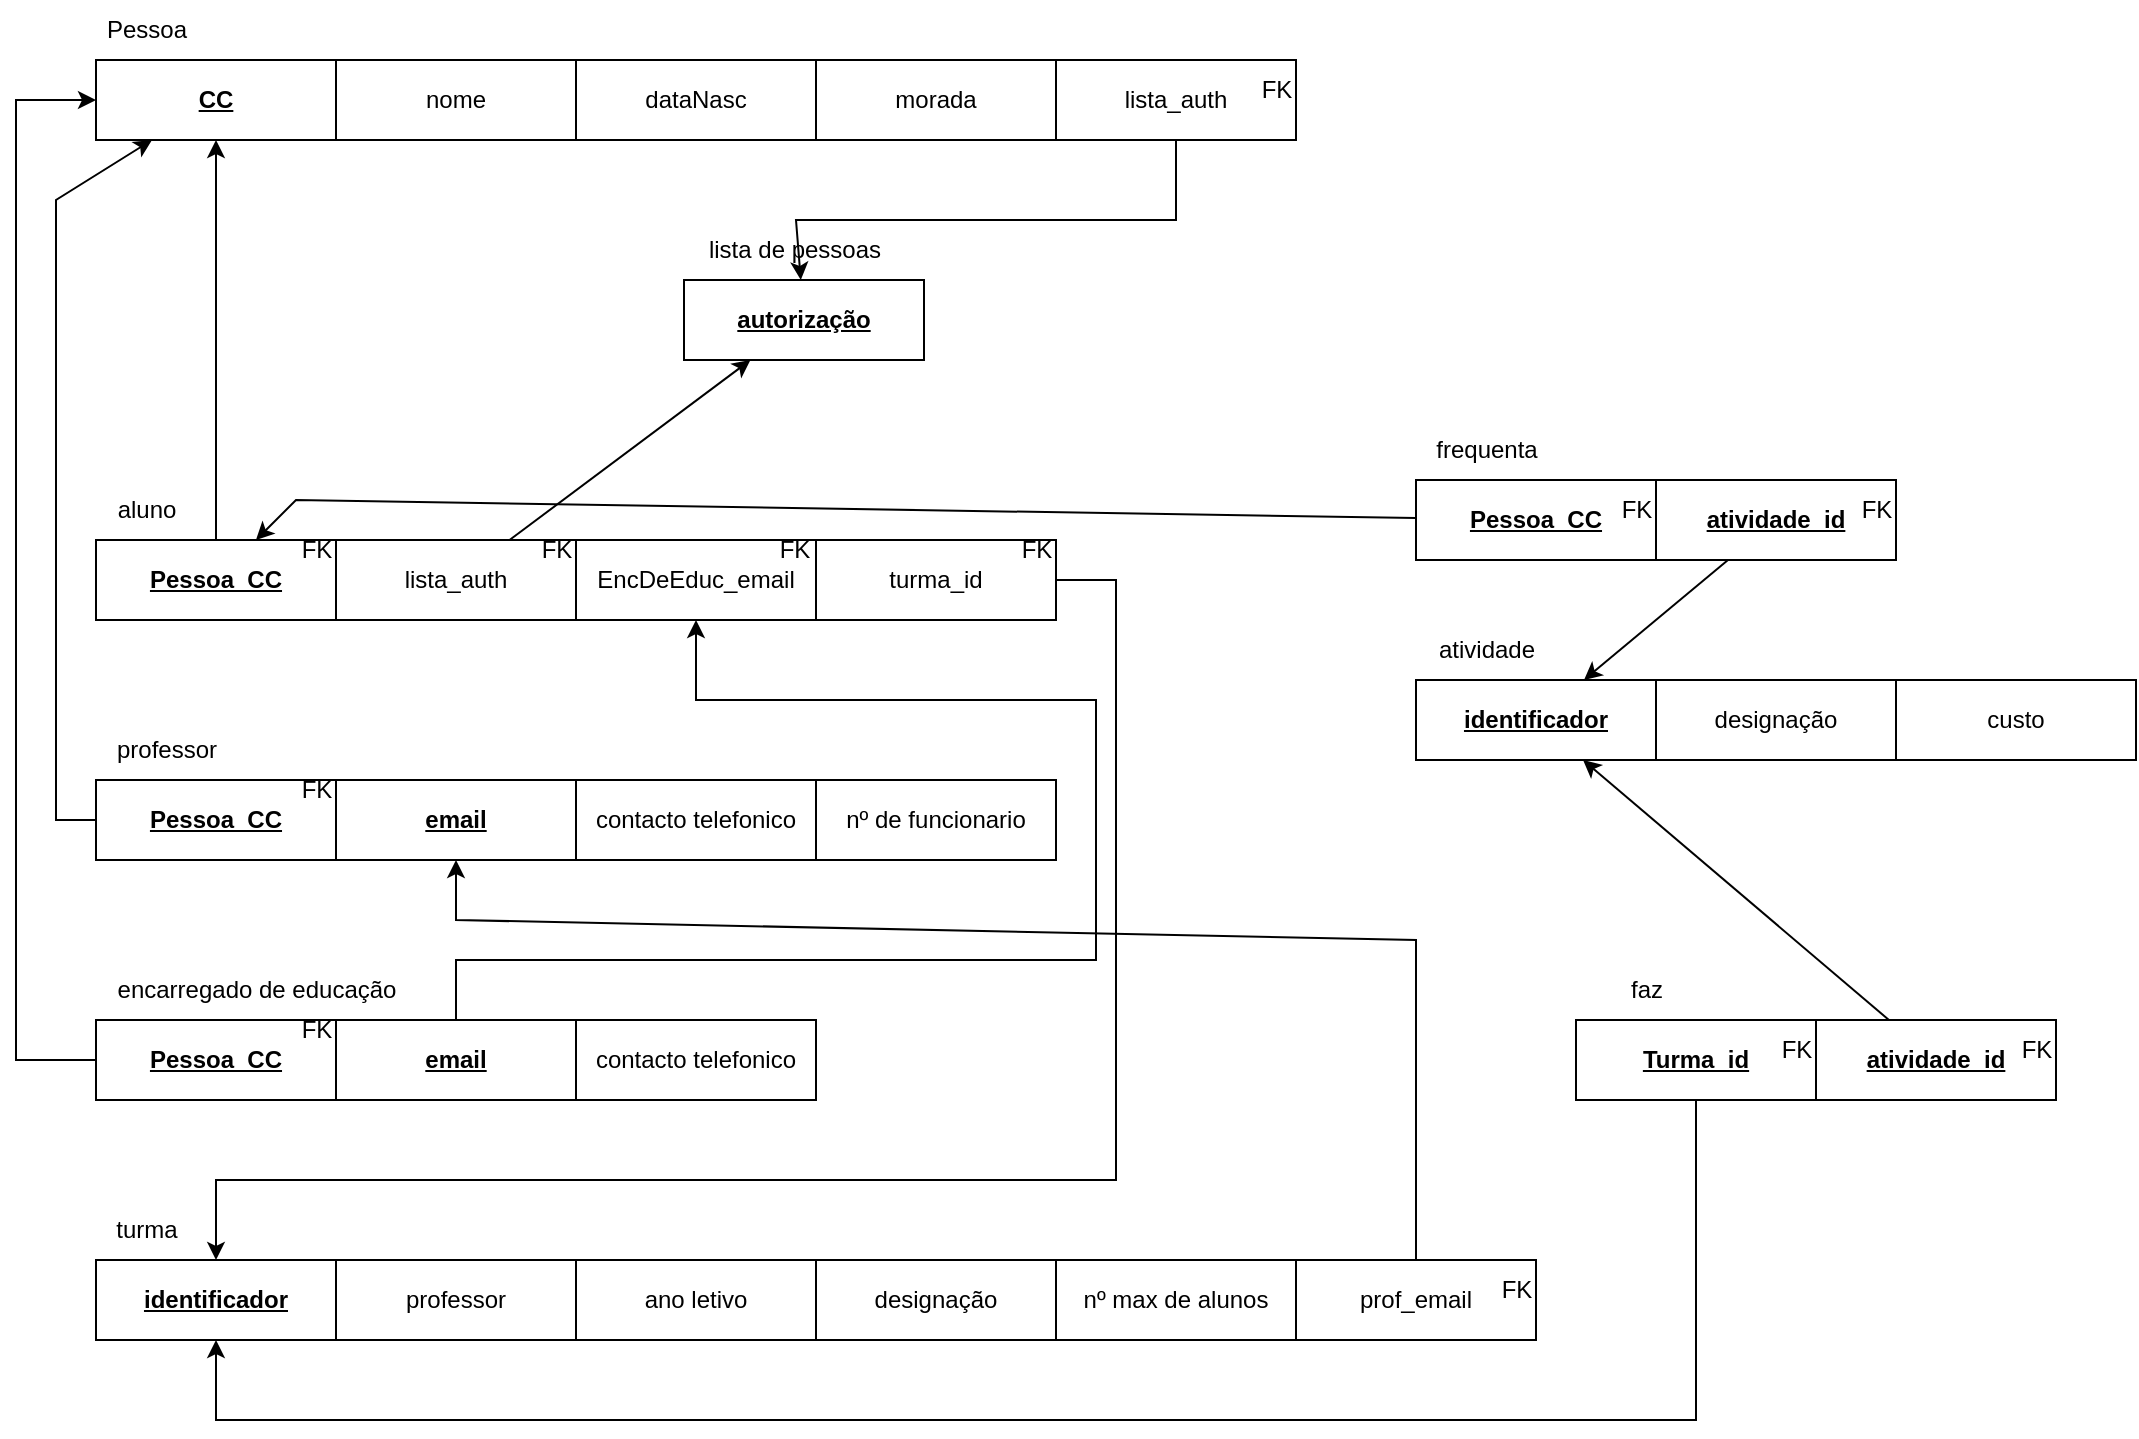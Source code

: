 <mxfile version="26.1.0">
  <diagram name="Página-1" id="LvDKaR3x03JNAOJbu2ng">
    <mxGraphModel dx="1295" dy="1293" grid="1" gridSize="10" guides="1" tooltips="1" connect="1" arrows="1" fold="1" page="1" pageScale="1" pageWidth="827" pageHeight="1169" math="0" shadow="0">
      <root>
        <mxCell id="0" />
        <mxCell id="1" parent="0" />
        <mxCell id="uO52-fIusSebnsXsC91t-1" value="&lt;b&gt;&lt;u&gt;CC&lt;/u&gt;&lt;/b&gt;" style="rounded=0;whiteSpace=wrap;html=1;" parent="1" vertex="1">
          <mxGeometry x="120" y="160" width="120" height="40" as="geometry" />
        </mxCell>
        <mxCell id="uO52-fIusSebnsXsC91t-2" value="Pessoa" style="text;html=1;align=center;verticalAlign=middle;resizable=0;points=[];autosize=1;strokeColor=none;fillColor=none;" parent="1" vertex="1">
          <mxGeometry x="115" y="130" width="60" height="30" as="geometry" />
        </mxCell>
        <mxCell id="uO52-fIusSebnsXsC91t-3" value="nome" style="rounded=0;whiteSpace=wrap;html=1;" parent="1" vertex="1">
          <mxGeometry x="240" y="160" width="120" height="40" as="geometry" />
        </mxCell>
        <mxCell id="wK09vMMY8XHoyK0epdqR-1" value="lista_auth" style="rounded=0;whiteSpace=wrap;html=1;" vertex="1" parent="1">
          <mxGeometry x="240" y="400" width="120" height="40" as="geometry" />
        </mxCell>
        <mxCell id="wK09vMMY8XHoyK0epdqR-2" value="aluno" style="text;html=1;align=center;verticalAlign=middle;resizable=0;points=[];autosize=1;strokeColor=none;fillColor=none;" vertex="1" parent="1">
          <mxGeometry x="120" y="370" width="50" height="30" as="geometry" />
        </mxCell>
        <mxCell id="wK09vMMY8XHoyK0epdqR-3" value="EncDeEduc_email" style="rounded=0;whiteSpace=wrap;html=1;" vertex="1" parent="1">
          <mxGeometry x="360" y="400" width="120" height="40" as="geometry" />
        </mxCell>
        <mxCell id="wK09vMMY8XHoyK0epdqR-4" value="&lt;u&gt;&lt;b&gt;email&lt;/b&gt;&lt;/u&gt;" style="rounded=0;whiteSpace=wrap;html=1;" vertex="1" parent="1">
          <mxGeometry x="240" y="520" width="120" height="40" as="geometry" />
        </mxCell>
        <mxCell id="wK09vMMY8XHoyK0epdqR-5" value="professor" style="text;html=1;align=center;verticalAlign=middle;resizable=0;points=[];autosize=1;strokeColor=none;fillColor=none;" vertex="1" parent="1">
          <mxGeometry x="120" y="490" width="70" height="30" as="geometry" />
        </mxCell>
        <mxCell id="wK09vMMY8XHoyK0epdqR-6" value="contacto telefonico" style="rounded=0;whiteSpace=wrap;html=1;" vertex="1" parent="1">
          <mxGeometry x="360" y="520" width="120" height="40" as="geometry" />
        </mxCell>
        <mxCell id="wK09vMMY8XHoyK0epdqR-7" value="&lt;b&gt;&lt;u&gt;email&lt;/u&gt;&lt;/b&gt;" style="rounded=0;whiteSpace=wrap;html=1;" vertex="1" parent="1">
          <mxGeometry x="240" y="640" width="120" height="40" as="geometry" />
        </mxCell>
        <mxCell id="wK09vMMY8XHoyK0epdqR-8" value="encarregado de educação" style="text;html=1;align=center;verticalAlign=middle;resizable=0;points=[];autosize=1;strokeColor=none;fillColor=none;" vertex="1" parent="1">
          <mxGeometry x="120" y="610" width="160" height="30" as="geometry" />
        </mxCell>
        <mxCell id="wK09vMMY8XHoyK0epdqR-9" value="contacto telefonico" style="rounded=0;whiteSpace=wrap;html=1;" vertex="1" parent="1">
          <mxGeometry x="360" y="640" width="120" height="40" as="geometry" />
        </mxCell>
        <mxCell id="wK09vMMY8XHoyK0epdqR-10" value="&lt;b&gt;&lt;u&gt;identificador&lt;/u&gt;&lt;/b&gt;" style="rounded=0;whiteSpace=wrap;html=1;" vertex="1" parent="1">
          <mxGeometry x="120" y="760" width="120" height="40" as="geometry" />
        </mxCell>
        <mxCell id="wK09vMMY8XHoyK0epdqR-11" value="turma" style="text;html=1;align=center;verticalAlign=middle;resizable=0;points=[];autosize=1;strokeColor=none;fillColor=none;" vertex="1" parent="1">
          <mxGeometry x="120" y="730" width="50" height="30" as="geometry" />
        </mxCell>
        <mxCell id="wK09vMMY8XHoyK0epdqR-12" value="professor" style="rounded=0;whiteSpace=wrap;html=1;" vertex="1" parent="1">
          <mxGeometry x="240" y="760" width="120" height="40" as="geometry" />
        </mxCell>
        <mxCell id="wK09vMMY8XHoyK0epdqR-14" value="atividade" style="text;html=1;align=center;verticalAlign=middle;resizable=0;points=[];autosize=1;strokeColor=none;fillColor=none;" vertex="1" parent="1">
          <mxGeometry x="780" y="440" width="70" height="30" as="geometry" />
        </mxCell>
        <mxCell id="wK09vMMY8XHoyK0epdqR-15" value="custo" style="rounded=0;whiteSpace=wrap;html=1;" vertex="1" parent="1">
          <mxGeometry x="1020" y="470" width="120" height="40" as="geometry" />
        </mxCell>
        <mxCell id="wK09vMMY8XHoyK0epdqR-16" value="morada" style="rounded=0;whiteSpace=wrap;html=1;" vertex="1" parent="1">
          <mxGeometry x="480" y="160" width="120" height="40" as="geometry" />
        </mxCell>
        <mxCell id="wK09vMMY8XHoyK0epdqR-17" value="dataNasc" style="rounded=0;whiteSpace=wrap;html=1;" vertex="1" parent="1">
          <mxGeometry x="360" y="160" width="120" height="40" as="geometry" />
        </mxCell>
        <mxCell id="wK09vMMY8XHoyK0epdqR-18" value="&lt;u&gt;&lt;b&gt;autorização&lt;/b&gt;&lt;/u&gt;" style="rounded=0;whiteSpace=wrap;html=1;" vertex="1" parent="1">
          <mxGeometry x="414" y="270" width="120" height="40" as="geometry" />
        </mxCell>
        <mxCell id="wK09vMMY8XHoyK0epdqR-19" value="lista de pessoas" style="text;html=1;align=center;verticalAlign=middle;resizable=0;points=[];autosize=1;strokeColor=none;fillColor=none;" vertex="1" parent="1">
          <mxGeometry x="414" y="240" width="110" height="30" as="geometry" />
        </mxCell>
        <mxCell id="wK09vMMY8XHoyK0epdqR-21" value="lista_auth" style="rounded=0;whiteSpace=wrap;html=1;" vertex="1" parent="1">
          <mxGeometry x="600" y="160" width="120" height="40" as="geometry" />
        </mxCell>
        <mxCell id="wK09vMMY8XHoyK0epdqR-22" value="" style="endArrow=classic;html=1;rounded=0;" edge="1" parent="1" source="wK09vMMY8XHoyK0epdqR-21" target="wK09vMMY8XHoyK0epdqR-18">
          <mxGeometry width="50" height="50" relative="1" as="geometry">
            <mxPoint x="420" y="270" as="sourcePoint" />
            <mxPoint x="370" y="320" as="targetPoint" />
            <Array as="points">
              <mxPoint x="660" y="240" />
              <mxPoint x="470" y="240" />
            </Array>
          </mxGeometry>
        </mxCell>
        <mxCell id="wK09vMMY8XHoyK0epdqR-23" value="" style="endArrow=classic;html=1;rounded=0;" edge="1" parent="1" source="wK09vMMY8XHoyK0epdqR-1" target="wK09vMMY8XHoyK0epdqR-18">
          <mxGeometry width="50" height="50" relative="1" as="geometry">
            <mxPoint x="340" y="480" as="sourcePoint" />
            <mxPoint x="390" y="430" as="targetPoint" />
          </mxGeometry>
        </mxCell>
        <mxCell id="wK09vMMY8XHoyK0epdqR-24" value="FK" style="text;html=1;align=center;verticalAlign=middle;resizable=0;points=[];autosize=1;strokeColor=none;fillColor=none;" vertex="1" parent="1">
          <mxGeometry x="330" y="390" width="40" height="30" as="geometry" />
        </mxCell>
        <mxCell id="wK09vMMY8XHoyK0epdqR-25" value="FK" style="text;html=1;align=center;verticalAlign=middle;resizable=0;points=[];autosize=1;strokeColor=none;fillColor=none;" vertex="1" parent="1">
          <mxGeometry x="690" y="160" width="40" height="30" as="geometry" />
        </mxCell>
        <mxCell id="wK09vMMY8XHoyK0epdqR-26" value="nº de funcionario" style="rounded=0;whiteSpace=wrap;html=1;" vertex="1" parent="1">
          <mxGeometry x="480" y="520" width="120" height="40" as="geometry" />
        </mxCell>
        <mxCell id="wK09vMMY8XHoyK0epdqR-27" value="designação&lt;span style=&quot;color: rgba(0, 0, 0, 0); font-family: monospace; font-size: 0px; text-align: start; text-wrap-mode: nowrap;&quot;&gt;%3CmxGraphModel%3E%3Croot%3E%3CmxCell%20id%3D%220%22%2F%3E%3CmxCell%20id%3D%221%22%20parent%3D%220%22%2F%3E%3CmxCell%20id%3D%222%22%20value%3D%22xx%22%20style%3D%22rounded%3D0%3BwhiteSpace%3Dwrap%3Bhtml%3D1%3B%22%20vertex%3D%221%22%20parent%3D%221%22%3E%3CmxGeometry%20x%3D%22240%22%20y%3D%22880%22%20width%3D%22120%22%20height%3D%2240%22%20as%3D%22geometry%22%2F%3E%3C%2FmxCell%3E%3C%2Froot%3E%3C%2FmxGraphModel%3E&lt;/span&gt;" style="rounded=0;whiteSpace=wrap;html=1;" vertex="1" parent="1">
          <mxGeometry x="480" y="760" width="120" height="40" as="geometry" />
        </mxCell>
        <mxCell id="wK09vMMY8XHoyK0epdqR-28" value="ano letivo" style="rounded=0;whiteSpace=wrap;html=1;" vertex="1" parent="1">
          <mxGeometry x="360" y="760" width="120" height="40" as="geometry" />
        </mxCell>
        <mxCell id="wK09vMMY8XHoyK0epdqR-29" value="nº max de alunos" style="rounded=0;whiteSpace=wrap;html=1;" vertex="1" parent="1">
          <mxGeometry x="600" y="760" width="120" height="40" as="geometry" />
        </mxCell>
        <mxCell id="wK09vMMY8XHoyK0epdqR-30" value="&lt;b&gt;&lt;u&gt;identificador&lt;/u&gt;&lt;/b&gt;" style="rounded=0;whiteSpace=wrap;html=1;" vertex="1" parent="1">
          <mxGeometry x="780" y="470" width="120" height="40" as="geometry" />
        </mxCell>
        <mxCell id="wK09vMMY8XHoyK0epdqR-31" value="designação&lt;span style=&quot;color: rgba(0, 0, 0, 0); font-family: monospace; font-size: 0px; text-align: start; text-wrap-mode: nowrap;&quot;&gt;%3CmxGraphModel%3E%3Croot%3E%3CmxCell%20id%3D%220%22%2F%3E%3CmxCell%20id%3D%221%22%20parent%3D%220%22%2F%3E%3CmxCell%20id%3D%222%22%20value%3D%22xx%22%20style%3D%22rounded%3D0%3BwhiteSpace%3Dwrap%3Bhtml%3D1%3B%22%20vertex%3D%221%22%20parent%3D%221%22%3E%3CmxGeometry%20x%3D%22240%22%20y%3D%22880%22%20width%3D%22120%22%20height%3D%2240%22%20as%3D%22geometry%22%2F%3E%3C%2FmxCell%3E%3C%2Froot%3E%3C%2FmxGraphModel%3E&lt;/span&gt;" style="rounded=0;whiteSpace=wrap;html=1;" vertex="1" parent="1">
          <mxGeometry x="900" y="470" width="120" height="40" as="geometry" />
        </mxCell>
        <mxCell id="wK09vMMY8XHoyK0epdqR-32" value="" style="endArrow=classic;html=1;rounded=0;" edge="1" parent="1" source="wK09vMMY8XHoyK0epdqR-7" target="wK09vMMY8XHoyK0epdqR-3">
          <mxGeometry width="50" height="50" relative="1" as="geometry">
            <mxPoint x="340" y="480" as="sourcePoint" />
            <mxPoint x="390" y="430" as="targetPoint" />
            <Array as="points">
              <mxPoint x="300" y="610" />
              <mxPoint x="620" y="610" />
              <mxPoint x="620" y="480" />
              <mxPoint x="420" y="480" />
            </Array>
          </mxGeometry>
        </mxCell>
        <mxCell id="wK09vMMY8XHoyK0epdqR-33" value="FK" style="text;html=1;align=center;verticalAlign=middle;resizable=0;points=[];autosize=1;strokeColor=none;fillColor=none;" vertex="1" parent="1">
          <mxGeometry x="449" y="390" width="40" height="30" as="geometry" />
        </mxCell>
        <mxCell id="wK09vMMY8XHoyK0epdqR-34" value="&lt;b&gt;&lt;u&gt;Pessoa_CC&lt;/u&gt;&lt;/b&gt;" style="rounded=0;whiteSpace=wrap;html=1;" vertex="1" parent="1">
          <mxGeometry x="120" y="400" width="120" height="40" as="geometry" />
        </mxCell>
        <mxCell id="wK09vMMY8XHoyK0epdqR-35" value="&lt;b&gt;&lt;u&gt;Pessoa_CC&lt;/u&gt;&lt;/b&gt;" style="rounded=0;whiteSpace=wrap;html=1;" vertex="1" parent="1">
          <mxGeometry x="120" y="520" width="120" height="40" as="geometry" />
        </mxCell>
        <mxCell id="wK09vMMY8XHoyK0epdqR-36" value="&lt;b&gt;&lt;u&gt;Pessoa_CC&lt;/u&gt;&lt;/b&gt;" style="rounded=0;whiteSpace=wrap;html=1;" vertex="1" parent="1">
          <mxGeometry x="120" y="640" width="120" height="40" as="geometry" />
        </mxCell>
        <mxCell id="wK09vMMY8XHoyK0epdqR-37" value="" style="endArrow=classic;html=1;rounded=0;" edge="1" parent="1" source="wK09vMMY8XHoyK0epdqR-34" target="uO52-fIusSebnsXsC91t-1">
          <mxGeometry width="50" height="50" relative="1" as="geometry">
            <mxPoint x="340" y="480" as="sourcePoint" />
            <mxPoint x="390" y="430" as="targetPoint" />
          </mxGeometry>
        </mxCell>
        <mxCell id="wK09vMMY8XHoyK0epdqR-38" value="" style="endArrow=classic;html=1;rounded=0;" edge="1" parent="1" source="wK09vMMY8XHoyK0epdqR-35" target="uO52-fIusSebnsXsC91t-1">
          <mxGeometry width="50" height="50" relative="1" as="geometry">
            <mxPoint x="115" y="510" as="sourcePoint" />
            <mxPoint x="115" y="190" as="targetPoint" />
            <Array as="points">
              <mxPoint x="100" y="540" />
              <mxPoint x="100" y="230" />
            </Array>
          </mxGeometry>
        </mxCell>
        <mxCell id="wK09vMMY8XHoyK0epdqR-39" value="" style="endArrow=classic;html=1;rounded=0;" edge="1" parent="1" source="wK09vMMY8XHoyK0epdqR-36" target="uO52-fIusSebnsXsC91t-1">
          <mxGeometry width="50" height="50" relative="1" as="geometry">
            <mxPoint x="100" y="675" as="sourcePoint" />
            <mxPoint x="128" y="335" as="targetPoint" />
            <Array as="points">
              <mxPoint x="80" y="660" />
              <mxPoint x="80" y="180" />
            </Array>
          </mxGeometry>
        </mxCell>
        <mxCell id="wK09vMMY8XHoyK0epdqR-40" value="turma_id" style="rounded=0;whiteSpace=wrap;html=1;" vertex="1" parent="1">
          <mxGeometry x="480" y="400" width="120" height="40" as="geometry" />
        </mxCell>
        <mxCell id="wK09vMMY8XHoyK0epdqR-41" value="FK" style="text;html=1;align=center;verticalAlign=middle;resizable=0;points=[];autosize=1;strokeColor=none;fillColor=none;" vertex="1" parent="1">
          <mxGeometry x="570" y="390" width="40" height="30" as="geometry" />
        </mxCell>
        <mxCell id="wK09vMMY8XHoyK0epdqR-42" value="FK" style="text;html=1;align=center;verticalAlign=middle;resizable=0;points=[];autosize=1;strokeColor=none;fillColor=none;" vertex="1" parent="1">
          <mxGeometry x="210" y="390" width="40" height="30" as="geometry" />
        </mxCell>
        <mxCell id="wK09vMMY8XHoyK0epdqR-43" value="FK" style="text;html=1;align=center;verticalAlign=middle;resizable=0;points=[];autosize=1;strokeColor=none;fillColor=none;" vertex="1" parent="1">
          <mxGeometry x="210" y="510" width="40" height="30" as="geometry" />
        </mxCell>
        <mxCell id="wK09vMMY8XHoyK0epdqR-44" value="FK" style="text;html=1;align=center;verticalAlign=middle;resizable=0;points=[];autosize=1;strokeColor=none;fillColor=none;" vertex="1" parent="1">
          <mxGeometry x="210" y="630" width="40" height="30" as="geometry" />
        </mxCell>
        <mxCell id="wK09vMMY8XHoyK0epdqR-45" value="" style="endArrow=classic;html=1;rounded=0;" edge="1" parent="1" source="wK09vMMY8XHoyK0epdqR-40" target="wK09vMMY8XHoyK0epdqR-10">
          <mxGeometry width="50" height="50" relative="1" as="geometry">
            <mxPoint x="310" y="540" as="sourcePoint" />
            <mxPoint x="360" y="490" as="targetPoint" />
            <Array as="points">
              <mxPoint x="630" y="420" />
              <mxPoint x="630" y="720" />
              <mxPoint x="180" y="720" />
            </Array>
          </mxGeometry>
        </mxCell>
        <mxCell id="wK09vMMY8XHoyK0epdqR-47" value="frequenta" style="text;html=1;align=center;verticalAlign=middle;resizable=0;points=[];autosize=1;strokeColor=none;fillColor=none;" vertex="1" parent="1">
          <mxGeometry x="780" y="340" width="70" height="30" as="geometry" />
        </mxCell>
        <mxCell id="wK09vMMY8XHoyK0epdqR-48" value="&lt;b&gt;&lt;u&gt;Pessoa_CC&lt;/u&gt;&lt;/b&gt;" style="rounded=0;whiteSpace=wrap;html=1;" vertex="1" parent="1">
          <mxGeometry x="780" y="370" width="120" height="40" as="geometry" />
        </mxCell>
        <mxCell id="wK09vMMY8XHoyK0epdqR-49" value="&lt;u&gt;&lt;b&gt;atividade_id&lt;/b&gt;&lt;/u&gt;" style="rounded=0;whiteSpace=wrap;html=1;" vertex="1" parent="1">
          <mxGeometry x="900" y="370" width="120" height="40" as="geometry" />
        </mxCell>
        <mxCell id="wK09vMMY8XHoyK0epdqR-50" value="" style="endArrow=classic;html=1;rounded=0;" edge="1" parent="1" source="wK09vMMY8XHoyK0epdqR-48" target="wK09vMMY8XHoyK0epdqR-34">
          <mxGeometry width="50" height="50" relative="1" as="geometry">
            <mxPoint x="670" y="500" as="sourcePoint" />
            <mxPoint x="720" y="450" as="targetPoint" />
            <Array as="points">
              <mxPoint x="220" y="380" />
            </Array>
          </mxGeometry>
        </mxCell>
        <mxCell id="wK09vMMY8XHoyK0epdqR-51" value="" style="endArrow=classic;html=1;rounded=0;" edge="1" parent="1" source="wK09vMMY8XHoyK0epdqR-49" target="wK09vMMY8XHoyK0epdqR-30">
          <mxGeometry width="50" height="50" relative="1" as="geometry">
            <mxPoint x="670" y="500" as="sourcePoint" />
            <mxPoint x="720" y="450" as="targetPoint" />
          </mxGeometry>
        </mxCell>
        <mxCell id="wK09vMMY8XHoyK0epdqR-52" value="prof_email" style="rounded=0;whiteSpace=wrap;html=1;" vertex="1" parent="1">
          <mxGeometry x="720" y="760" width="120" height="40" as="geometry" />
        </mxCell>
        <mxCell id="wK09vMMY8XHoyK0epdqR-53" value="FK" style="text;html=1;align=center;verticalAlign=middle;resizable=0;points=[];autosize=1;strokeColor=none;fillColor=none;" vertex="1" parent="1">
          <mxGeometry x="810" y="760" width="40" height="30" as="geometry" />
        </mxCell>
        <mxCell id="wK09vMMY8XHoyK0epdqR-54" value="FK" style="text;html=1;align=center;verticalAlign=middle;resizable=0;points=[];autosize=1;strokeColor=none;fillColor=none;" vertex="1" parent="1">
          <mxGeometry x="870" y="370" width="40" height="30" as="geometry" />
        </mxCell>
        <mxCell id="wK09vMMY8XHoyK0epdqR-55" value="FK" style="text;html=1;align=center;verticalAlign=middle;resizable=0;points=[];autosize=1;strokeColor=none;fillColor=none;" vertex="1" parent="1">
          <mxGeometry x="990" y="370" width="40" height="30" as="geometry" />
        </mxCell>
        <mxCell id="wK09vMMY8XHoyK0epdqR-56" value="" style="endArrow=classic;html=1;rounded=0;" edge="1" parent="1" source="wK09vMMY8XHoyK0epdqR-52" target="wK09vMMY8XHoyK0epdqR-4">
          <mxGeometry width="50" height="50" relative="1" as="geometry">
            <mxPoint x="670" y="500" as="sourcePoint" />
            <mxPoint x="720" y="450" as="targetPoint" />
            <Array as="points">
              <mxPoint x="780" y="600" />
              <mxPoint x="300" y="590" />
            </Array>
          </mxGeometry>
        </mxCell>
        <mxCell id="wK09vMMY8XHoyK0epdqR-57" value="faz" style="text;html=1;align=center;verticalAlign=middle;resizable=0;points=[];autosize=1;strokeColor=none;fillColor=none;" vertex="1" parent="1">
          <mxGeometry x="875" y="610" width="40" height="30" as="geometry" />
        </mxCell>
        <mxCell id="wK09vMMY8XHoyK0epdqR-58" value="&lt;b&gt;&lt;u&gt;Turma_id&lt;/u&gt;&lt;/b&gt;" style="rounded=0;whiteSpace=wrap;html=1;" vertex="1" parent="1">
          <mxGeometry x="860" y="640" width="120" height="40" as="geometry" />
        </mxCell>
        <mxCell id="wK09vMMY8XHoyK0epdqR-59" value="&lt;u&gt;&lt;b&gt;atividade_id&lt;/b&gt;&lt;/u&gt;" style="rounded=0;whiteSpace=wrap;html=1;" vertex="1" parent="1">
          <mxGeometry x="980" y="640" width="120" height="40" as="geometry" />
        </mxCell>
        <mxCell id="wK09vMMY8XHoyK0epdqR-60" value="FK" style="text;html=1;align=center;verticalAlign=middle;resizable=0;points=[];autosize=1;strokeColor=none;fillColor=none;" vertex="1" parent="1">
          <mxGeometry x="950" y="640" width="40" height="30" as="geometry" />
        </mxCell>
        <mxCell id="wK09vMMY8XHoyK0epdqR-61" value="FK" style="text;html=1;align=center;verticalAlign=middle;resizable=0;points=[];autosize=1;strokeColor=none;fillColor=none;" vertex="1" parent="1">
          <mxGeometry x="1070" y="640" width="40" height="30" as="geometry" />
        </mxCell>
        <mxCell id="wK09vMMY8XHoyK0epdqR-62" value="" style="endArrow=classic;html=1;rounded=0;" edge="1" parent="1" source="wK09vMMY8XHoyK0epdqR-59" target="wK09vMMY8XHoyK0epdqR-30">
          <mxGeometry width="50" height="50" relative="1" as="geometry">
            <mxPoint x="670" y="500" as="sourcePoint" />
            <mxPoint x="720" y="450" as="targetPoint" />
          </mxGeometry>
        </mxCell>
        <mxCell id="wK09vMMY8XHoyK0epdqR-68" value="" style="endArrow=classic;html=1;rounded=0;" edge="1" parent="1" source="wK09vMMY8XHoyK0epdqR-58" target="wK09vMMY8XHoyK0epdqR-10">
          <mxGeometry width="50" height="50" relative="1" as="geometry">
            <mxPoint x="1026" y="650" as="sourcePoint" />
            <mxPoint x="874" y="520" as="targetPoint" />
            <Array as="points">
              <mxPoint x="920" y="840" />
              <mxPoint x="180" y="840" />
            </Array>
          </mxGeometry>
        </mxCell>
      </root>
    </mxGraphModel>
  </diagram>
</mxfile>
